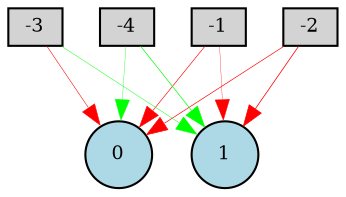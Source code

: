digraph {
	node [fontsize=9 height=0.2 shape=circle width=0.2]
	-1 [fillcolor=lightgray shape=box style=filled]
	-2 [fillcolor=lightgray shape=box style=filled]
	-3 [fillcolor=lightgray shape=box style=filled]
	-4 [fillcolor=lightgray shape=box style=filled]
	0 [fillcolor=lightblue style=filled]
	1 [fillcolor=lightblue style=filled]
	-1 -> 0 [color=red penwidth=0.30180718506065507 style=solid]
	-1 -> 1 [color=red penwidth=0.1556249497788466 style=solid]
	-2 -> 0 [color=red penwidth=0.31805098316376457 style=solid]
	-2 -> 1 [color=red penwidth=0.36730852000495895 style=solid]
	-3 -> 0 [color=red penwidth=0.2606111868648092 style=solid]
	-3 -> 1 [color=green penwidth=0.21573899208355912 style=solid]
	-4 -> 0 [color=green penwidth=0.1603759806730342 style=solid]
	-4 -> 1 [color=green penwidth=0.3242228812949644 style=solid]
}
